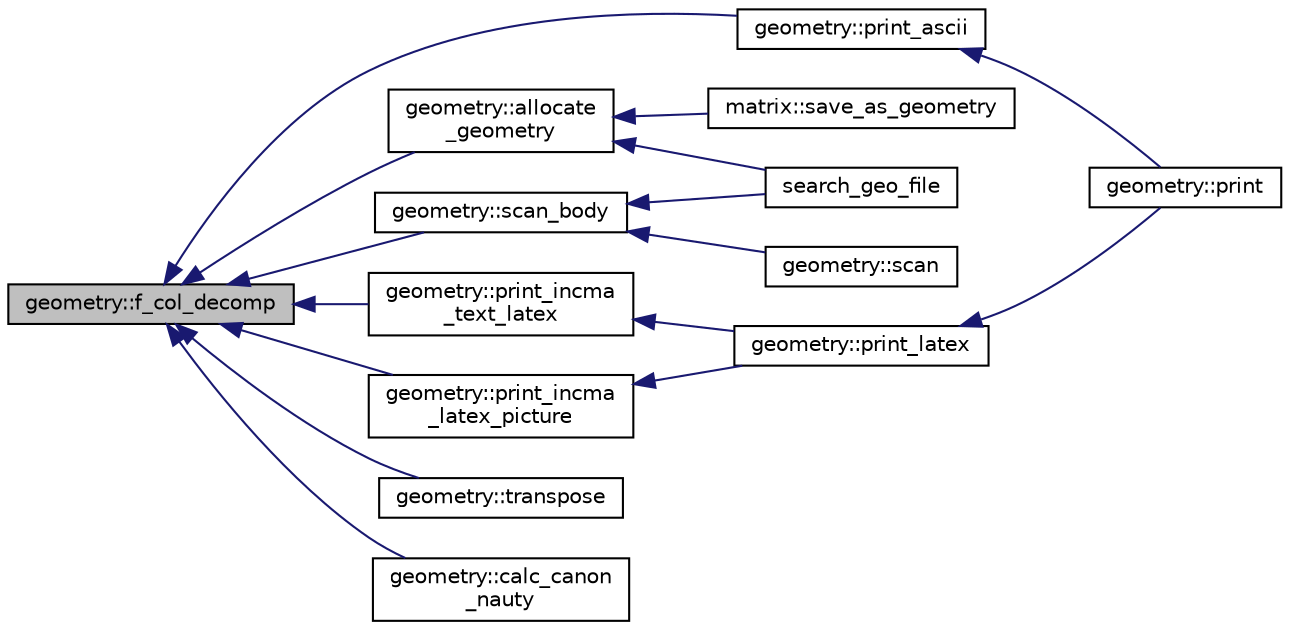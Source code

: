 digraph "geometry::f_col_decomp"
{
  edge [fontname="Helvetica",fontsize="10",labelfontname="Helvetica",labelfontsize="10"];
  node [fontname="Helvetica",fontsize="10",shape=record];
  rankdir="LR";
  Node427 [label="geometry::f_col_decomp",height=0.2,width=0.4,color="black", fillcolor="grey75", style="filled", fontcolor="black"];
  Node427 -> Node428 [dir="back",color="midnightblue",fontsize="10",style="solid",fontname="Helvetica"];
  Node428 [label="geometry::allocate\l_geometry",height=0.2,width=0.4,color="black", fillcolor="white", style="filled",URL="$da/d44/classgeometry.html#a243e84ff38207957ad5976020c19a033"];
  Node428 -> Node429 [dir="back",color="midnightblue",fontsize="10",style="solid",fontname="Helvetica"];
  Node429 [label="search_geo_file",height=0.2,width=0.4,color="black", fillcolor="white", style="filled",URL="$d6/d4a/geometry_8_c.html#a11af609febe3a9db20d8236af36928c5"];
  Node428 -> Node430 [dir="back",color="midnightblue",fontsize="10",style="solid",fontname="Helvetica"];
  Node430 [label="matrix::save_as_geometry",height=0.2,width=0.4,color="black", fillcolor="white", style="filled",URL="$d1/d8d/classmatrix.html#ae2ce1d7bc40998e94c67cc2336f47665"];
  Node427 -> Node431 [dir="back",color="midnightblue",fontsize="10",style="solid",fontname="Helvetica"];
  Node431 [label="geometry::print_incma\l_text_latex",height=0.2,width=0.4,color="black", fillcolor="white", style="filled",URL="$da/d44/classgeometry.html#a400fa93fa773518f7b55c454fa69ee78"];
  Node431 -> Node432 [dir="back",color="midnightblue",fontsize="10",style="solid",fontname="Helvetica"];
  Node432 [label="geometry::print_latex",height=0.2,width=0.4,color="black", fillcolor="white", style="filled",URL="$da/d44/classgeometry.html#a1d45497d61d4dc8f7325156158b7e661"];
  Node432 -> Node433 [dir="back",color="midnightblue",fontsize="10",style="solid",fontname="Helvetica"];
  Node433 [label="geometry::print",height=0.2,width=0.4,color="black", fillcolor="white", style="filled",URL="$da/d44/classgeometry.html#af92f963887d22dd3437f585df929208d"];
  Node427 -> Node434 [dir="back",color="midnightblue",fontsize="10",style="solid",fontname="Helvetica"];
  Node434 [label="geometry::print_incma\l_latex_picture",height=0.2,width=0.4,color="black", fillcolor="white", style="filled",URL="$da/d44/classgeometry.html#ae0d174439d57d9bc0b0dd7ffe210b148"];
  Node434 -> Node432 [dir="back",color="midnightblue",fontsize="10",style="solid",fontname="Helvetica"];
  Node427 -> Node435 [dir="back",color="midnightblue",fontsize="10",style="solid",fontname="Helvetica"];
  Node435 [label="geometry::print_ascii",height=0.2,width=0.4,color="black", fillcolor="white", style="filled",URL="$da/d44/classgeometry.html#a8f5356989decb76fddb4926714240c0d"];
  Node435 -> Node433 [dir="back",color="midnightblue",fontsize="10",style="solid",fontname="Helvetica"];
  Node427 -> Node436 [dir="back",color="midnightblue",fontsize="10",style="solid",fontname="Helvetica"];
  Node436 [label="geometry::scan_body",height=0.2,width=0.4,color="black", fillcolor="white", style="filled",URL="$da/d44/classgeometry.html#a71bc2e3a3f4ca02e8518ab5518a4e0df"];
  Node436 -> Node437 [dir="back",color="midnightblue",fontsize="10",style="solid",fontname="Helvetica"];
  Node437 [label="geometry::scan",height=0.2,width=0.4,color="black", fillcolor="white", style="filled",URL="$da/d44/classgeometry.html#ac6f757d1a8855800d3da3fa1e83e812d"];
  Node436 -> Node429 [dir="back",color="midnightblue",fontsize="10",style="solid",fontname="Helvetica"];
  Node427 -> Node438 [dir="back",color="midnightblue",fontsize="10",style="solid",fontname="Helvetica"];
  Node438 [label="geometry::transpose",height=0.2,width=0.4,color="black", fillcolor="white", style="filled",URL="$da/d44/classgeometry.html#ad7132289ee0bc683f8c00c6762bb5035"];
  Node427 -> Node439 [dir="back",color="midnightblue",fontsize="10",style="solid",fontname="Helvetica"];
  Node439 [label="geometry::calc_canon\l_nauty",height=0.2,width=0.4,color="black", fillcolor="white", style="filled",URL="$da/d44/classgeometry.html#ada4d0bca80d2ad69300625167320dc5d"];
}
